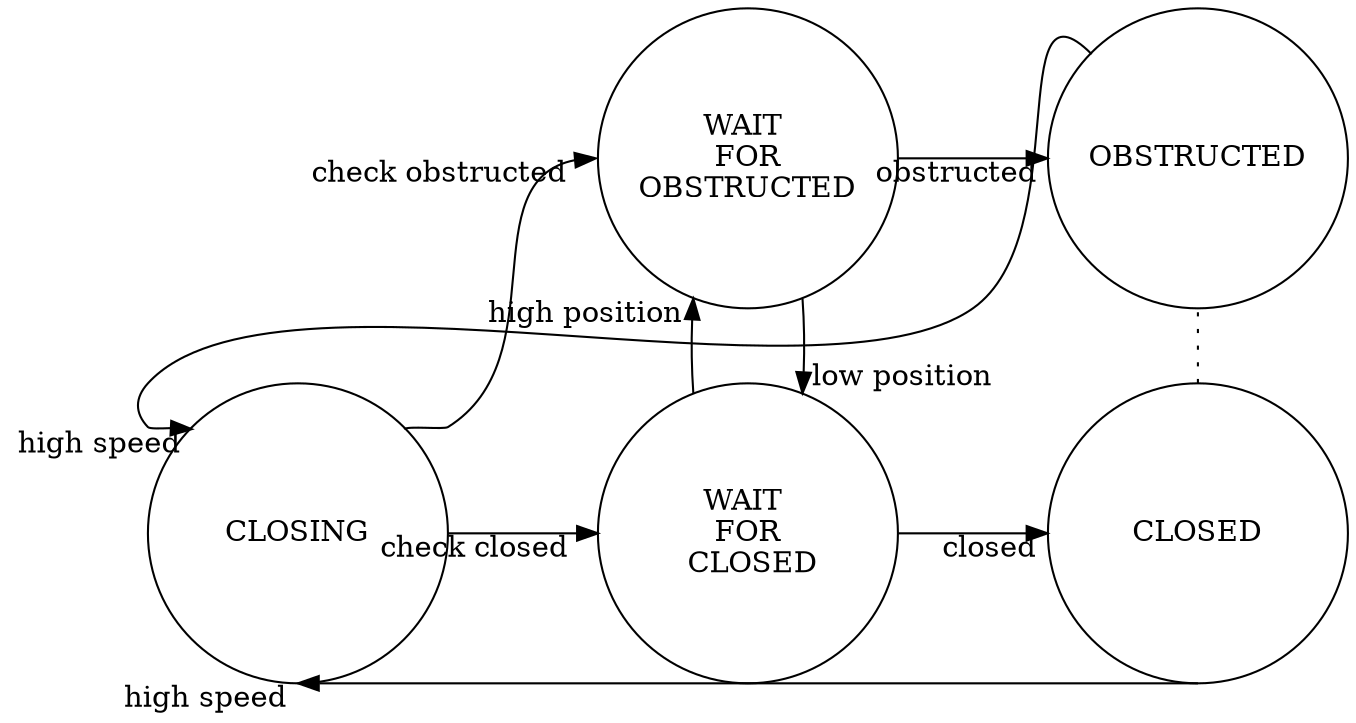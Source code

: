     digraph "closeCommandInterface" {
        node [shape=circle, height=2, width=2]
        nodesep = 1;

        closing                [label="CLOSING"]
        wait_for_closed   [label="WAIT \n FOR \n CLOSED"]
        wait_for_obstruct [label="WAIT \n FOR \nOBSTRUCTED"]
        obstructed           [label="OBSTRUCTED"]
        closed                 [label=" CLOSED "]

        closing:e           -> wait_for_closed:w [ headlabel=" check closed   "]
        closing:ne         -> wait_for_obstruct:w [ headlabel=" check obstructed   "]
        wait_for_closed -> closed [ headlabel=" closed "]
        wait_for_closed -> wait_for_obstruct [ headlabel=" high position "]
        wait_for_obstruct -> obstructed [ headlabel=" obstructed "]
        wait_for_obstruct -> wait_for_closed [ headlabel=" low position "]
        closed:s -> closing:s [ headlabel=" high speed "]
        obstructed:nw -> closing:nw [ headlabel=" high speed "]

        {rank=same; closing}
        {rank=same; closing, wait_for_closed, closed}
        {rank=same; wait_for_obstruct, obstructed}
        rankdir=BT

        //invisable
        //edge [style=invis]
        edge [style=dotted, dir=none]
        closed -> obstructed;
    }